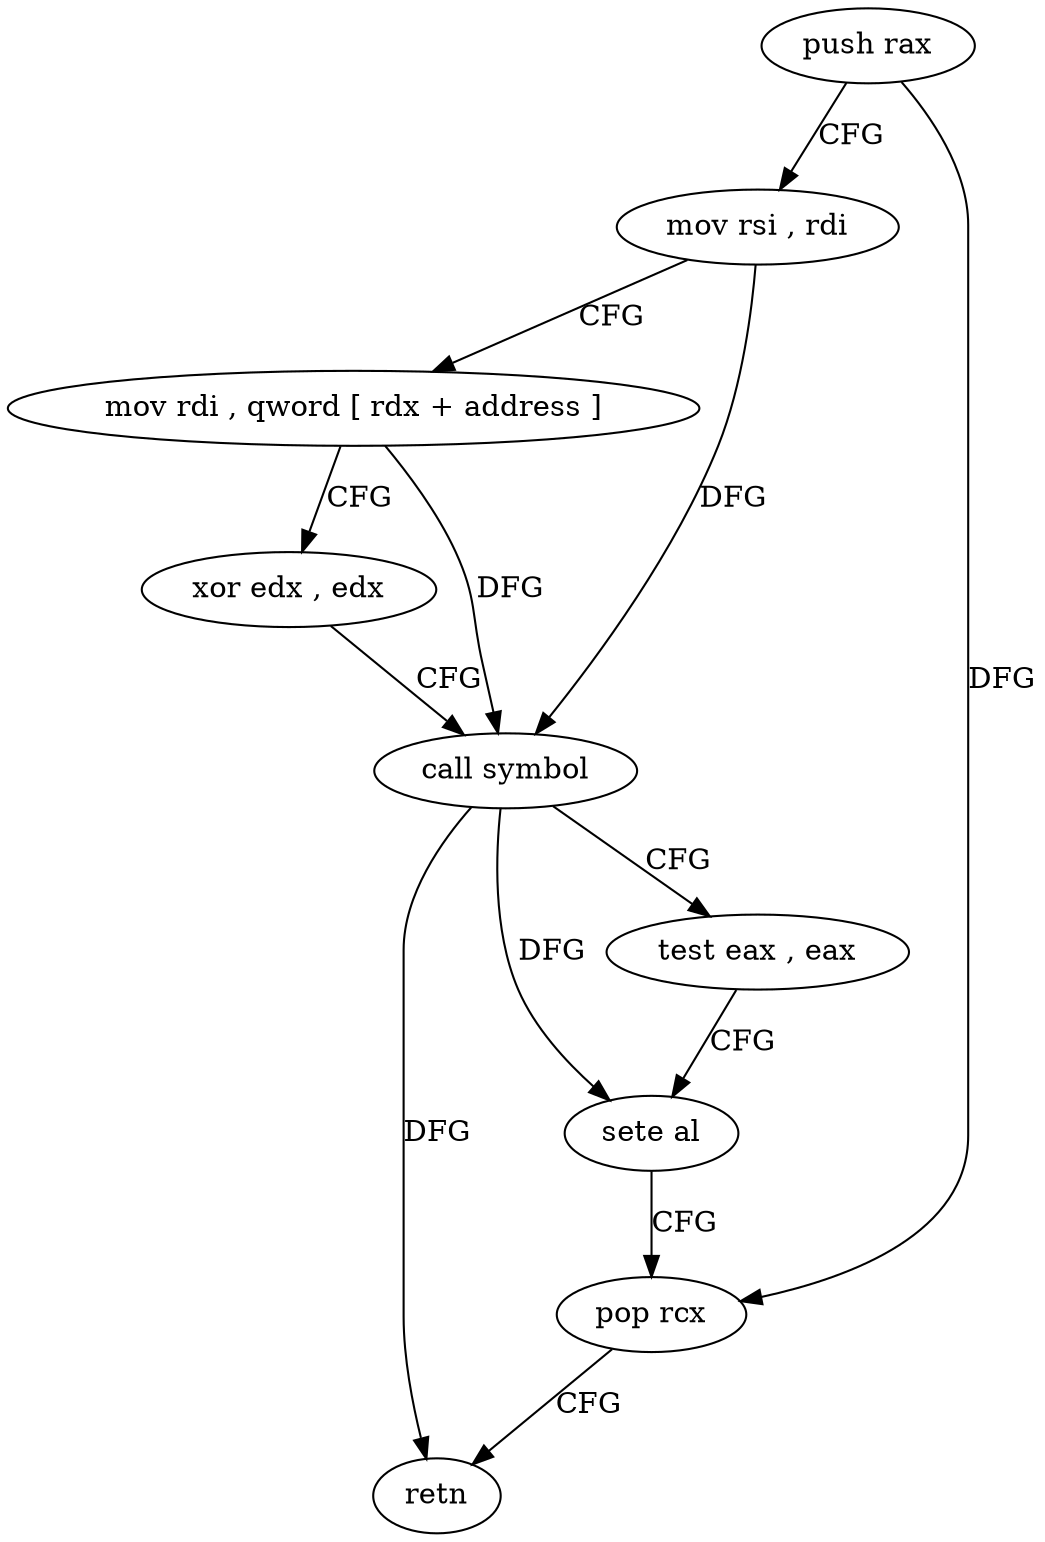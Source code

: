 digraph "func" {
"4214240" [label = "push rax" ]
"4214241" [label = "mov rsi , rdi" ]
"4214244" [label = "mov rdi , qword [ rdx + address ]" ]
"4214248" [label = "xor edx , edx" ]
"4214250" [label = "call symbol" ]
"4214255" [label = "test eax , eax" ]
"4214257" [label = "sete al" ]
"4214260" [label = "pop rcx" ]
"4214261" [label = "retn" ]
"4214240" -> "4214241" [ label = "CFG" ]
"4214240" -> "4214260" [ label = "DFG" ]
"4214241" -> "4214244" [ label = "CFG" ]
"4214241" -> "4214250" [ label = "DFG" ]
"4214244" -> "4214248" [ label = "CFG" ]
"4214244" -> "4214250" [ label = "DFG" ]
"4214248" -> "4214250" [ label = "CFG" ]
"4214250" -> "4214255" [ label = "CFG" ]
"4214250" -> "4214257" [ label = "DFG" ]
"4214250" -> "4214261" [ label = "DFG" ]
"4214255" -> "4214257" [ label = "CFG" ]
"4214257" -> "4214260" [ label = "CFG" ]
"4214260" -> "4214261" [ label = "CFG" ]
}
